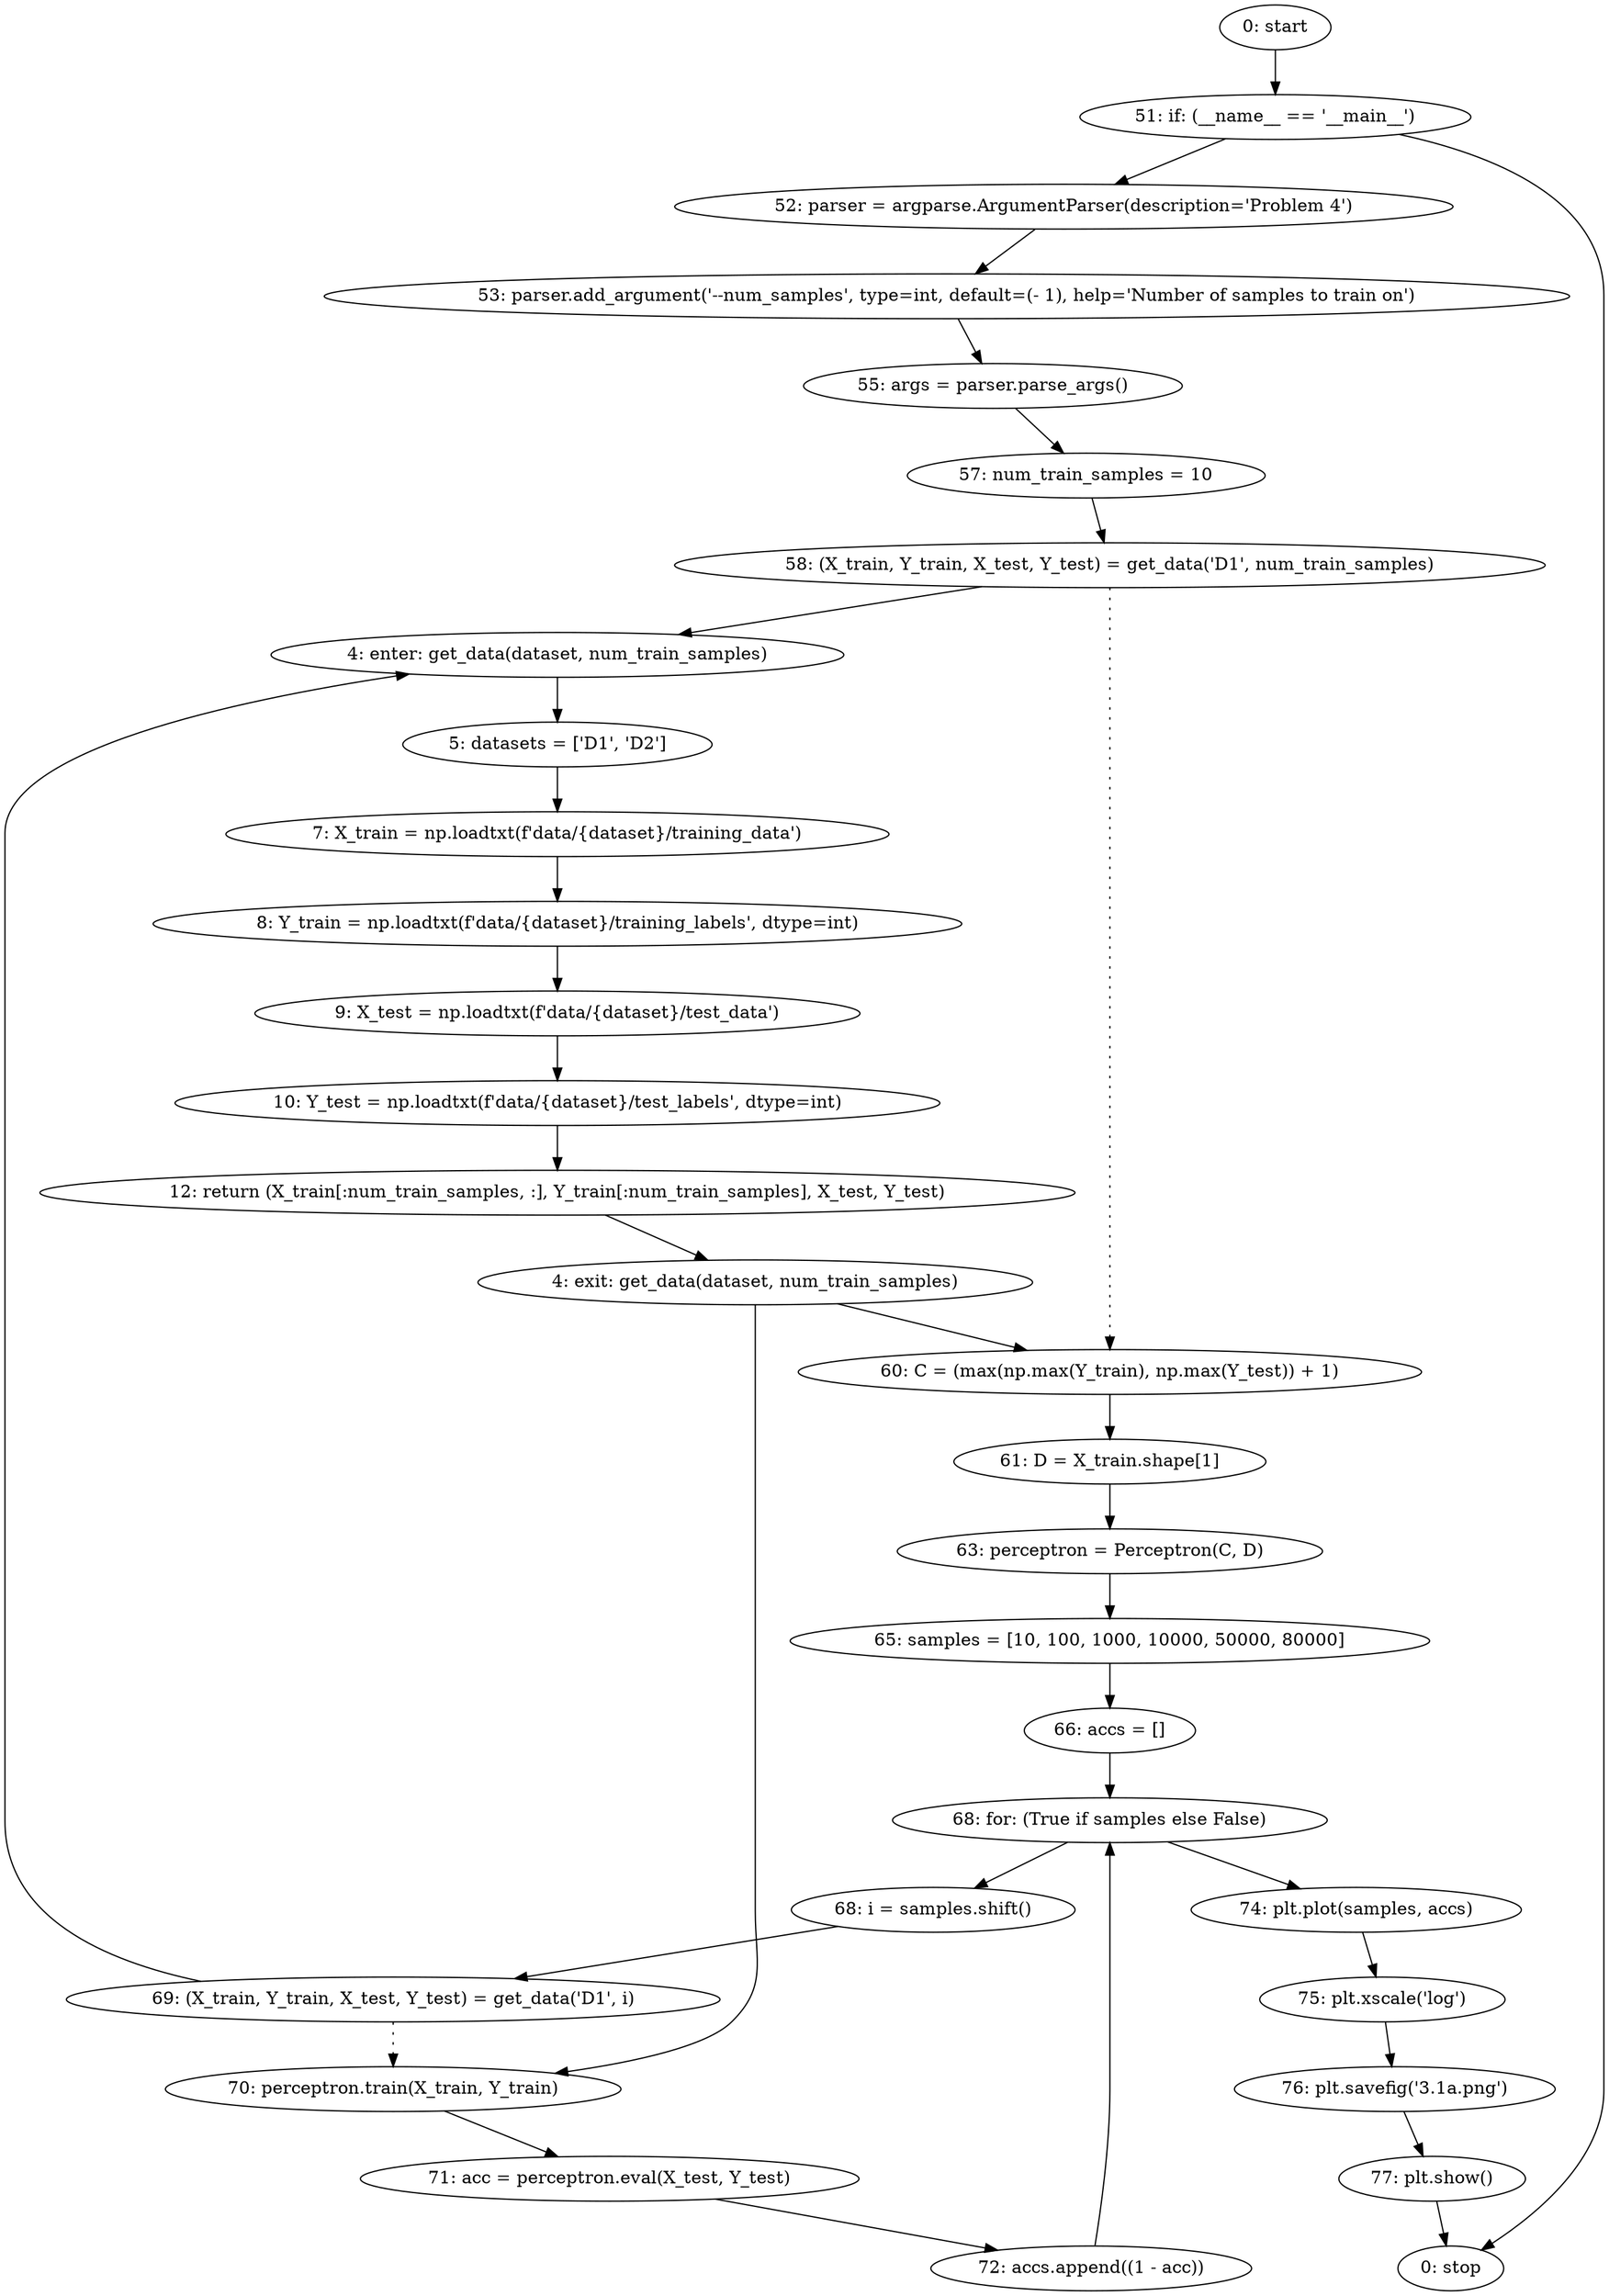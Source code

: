 strict digraph "" {
	node [label="\N"];
	0	 [label="0: start"];
	9	 [label="51: if: (__name__ == '__main__')"];
	0 -> 9;
	10	 [label="52: parser = argparse.ArgumentParser(description='Problem 4')"];
	9 -> 10;
	30	 [label="0: stop"];
	9 -> 30;
	1	 [label="4: enter: get_data(dataset, num_train_samples)"];
	3	 [label="5: datasets = ['D1', 'D2']"];
	1 -> 3;
	4	 [label="7: X_train = np.loadtxt(f'data/{dataset}/training_data')"];
	3 -> 4;
	14	 [label="58: (X_train, Y_train, X_test, Y_test) = get_data('D1', num_train_samples)"];
	14 -> 1;
	15	 [label="60: C = (max(np.max(Y_train), np.max(Y_test)) + 1)"];
	14 -> 15	 [style=dotted,
		weight=100];
	16	 [label="61: D = X_train.shape[1]"];
	15 -> 16;
	22	 [label="69: (X_train, Y_train, X_test, Y_test) = get_data('D1', i)"];
	22 -> 1;
	23	 [label="70: perceptron.train(X_train, Y_train)"];
	22 -> 23	 [style=dotted,
		weight=100];
	24	 [label="71: acc = perceptron.eval(X_test, Y_test)"];
	23 -> 24;
	2	 [label="4: exit: get_data(dataset, num_train_samples)"];
	2 -> 15;
	2 -> 23;
	8	 [label="12: return (X_train[:num_train_samples, :], Y_train[:num_train_samples], X_test, Y_test)"];
	8 -> 2;
	5	 [label="8: Y_train = np.loadtxt(f'data/{dataset}/training_labels', dtype=int)"];
	4 -> 5;
	6	 [label="9: X_test = np.loadtxt(f'data/{dataset}/test_data')"];
	5 -> 6;
	7	 [label="10: Y_test = np.loadtxt(f'data/{dataset}/test_labels', dtype=int)"];
	6 -> 7;
	7 -> 8;
	11	 [label="53: parser.add_argument('--num_samples', type=int, default=(- 1), help='Number of samples to train on')"];
	10 -> 11;
	12	 [label="55: args = parser.parse_args()"];
	11 -> 12;
	13	 [label="57: num_train_samples = 10"];
	12 -> 13;
	13 -> 14;
	17	 [label="63: perceptron = Perceptron(C, D)"];
	16 -> 17;
	18	 [label="65: samples = [10, 100, 1000, 10000, 50000, 80000]"];
	17 -> 18;
	19	 [label="66: accs = []"];
	18 -> 19;
	20	 [label="68: for: (True if samples else False)"];
	19 -> 20;
	21	 [label="68: i = samples.shift()"];
	20 -> 21;
	26	 [label="74: plt.plot(samples, accs)"];
	20 -> 26;
	21 -> 22;
	27	 [label="75: plt.xscale('log')"];
	26 -> 27;
	25	 [label="72: accs.append((1 - acc))"];
	25 -> 20;
	24 -> 25;
	28	 [label="76: plt.savefig('3.1a.png')"];
	27 -> 28;
	29	 [label="77: plt.show()"];
	28 -> 29;
	29 -> 30;
}

